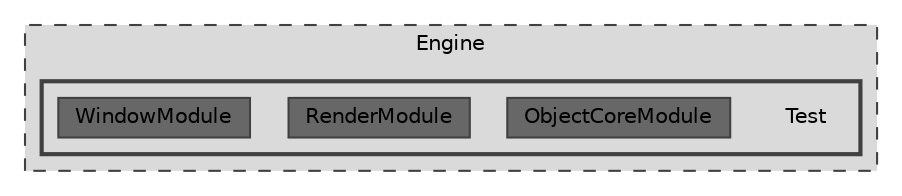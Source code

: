 digraph "Engine/Test"
{
 // LATEX_PDF_SIZE
  bgcolor="transparent";
  edge [fontname=Helvetica,fontsize=10,labelfontname=Helvetica,labelfontsize=10];
  node [fontname=Helvetica,fontsize=10,shape=box,height=0.2,width=0.4];
  compound=true
  subgraph clusterdir_0b6ee6e7e9547e675db4add2e5de97da {
    graph [ bgcolor="#dadada", pencolor="grey25", label="Engine", fontname=Helvetica,fontsize=10 style="filled,dashed", URL="dir_0b6ee6e7e9547e675db4add2e5de97da.html",tooltip=""]
  subgraph clusterdir_00359903886d2ead8e5c6f3031980330 {
    graph [ bgcolor="#dadada", pencolor="grey25", label="", fontname=Helvetica,fontsize=10 style="filled,bold", URL="dir_00359903886d2ead8e5c6f3031980330.html",tooltip=""]
    dir_00359903886d2ead8e5c6f3031980330 [shape=plaintext, label="Test"];
  dir_c5acd034715cd4c75b3b393368787137 [label="ObjectCoreModule", fillcolor="#676767", color="grey25", style="filled", URL="dir_c5acd034715cd4c75b3b393368787137.html",tooltip=""];
  dir_9ee5494c54703bb06809cee90fe2cb19 [label="RenderModule", fillcolor="#676767", color="grey25", style="filled", URL="dir_9ee5494c54703bb06809cee90fe2cb19.html",tooltip=""];
  dir_a8b934b4b7f1302284a89fd1d44bc1e5 [label="WindowModule", fillcolor="#676767", color="grey25", style="filled", URL="dir_a8b934b4b7f1302284a89fd1d44bc1e5.html",tooltip=""];
  }
  }
}
